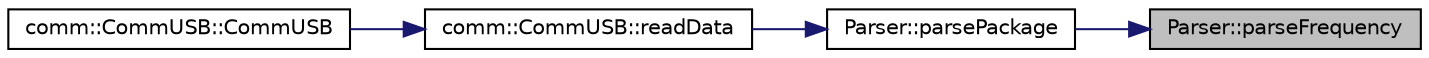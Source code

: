 digraph "Parser::parseFrequency"
{
 // LATEX_PDF_SIZE
  edge [fontname="Helvetica",fontsize="10",labelfontname="Helvetica",labelfontsize="10"];
  node [fontname="Helvetica",fontsize="10",shape=record];
  rankdir="RL";
  Node1 [label="Parser::parseFrequency",height=0.2,width=0.4,color="black", fillcolor="grey75", style="filled", fontcolor="black",tooltip=" "];
  Node1 -> Node2 [dir="back",color="midnightblue",fontsize="10",style="solid",fontname="Helvetica"];
  Node2 [label="Parser::parsePackage",height=0.2,width=0.4,color="black", fillcolor="white", style="filled",URL="$class_parser.html#abb022bc12ff85330ac74193703f69102",tooltip="Parses received messages from Line Scale to usable data for GUI."];
  Node2 -> Node3 [dir="back",color="midnightblue",fontsize="10",style="solid",fontname="Helvetica"];
  Node3 [label="comm::CommUSB::readData",height=0.2,width=0.4,color="black", fillcolor="white", style="filled",URL="$classcomm_1_1_comm_u_s_b.html#ad37cdf76196c13ec5e8225853b3f6d05",tooltip="Method to read the received data."];
  Node3 -> Node4 [dir="back",color="midnightblue",fontsize="10",style="solid",fontname="Helvetica"];
  Node4 [label="comm::CommUSB::CommUSB",height=0.2,width=0.4,color="black", fillcolor="white", style="filled",URL="$classcomm_1_1_comm_u_s_b.html#a29440857f23e85afb8b8c0803c5ba7c5",tooltip="Construct a new Comm USB object."];
}
